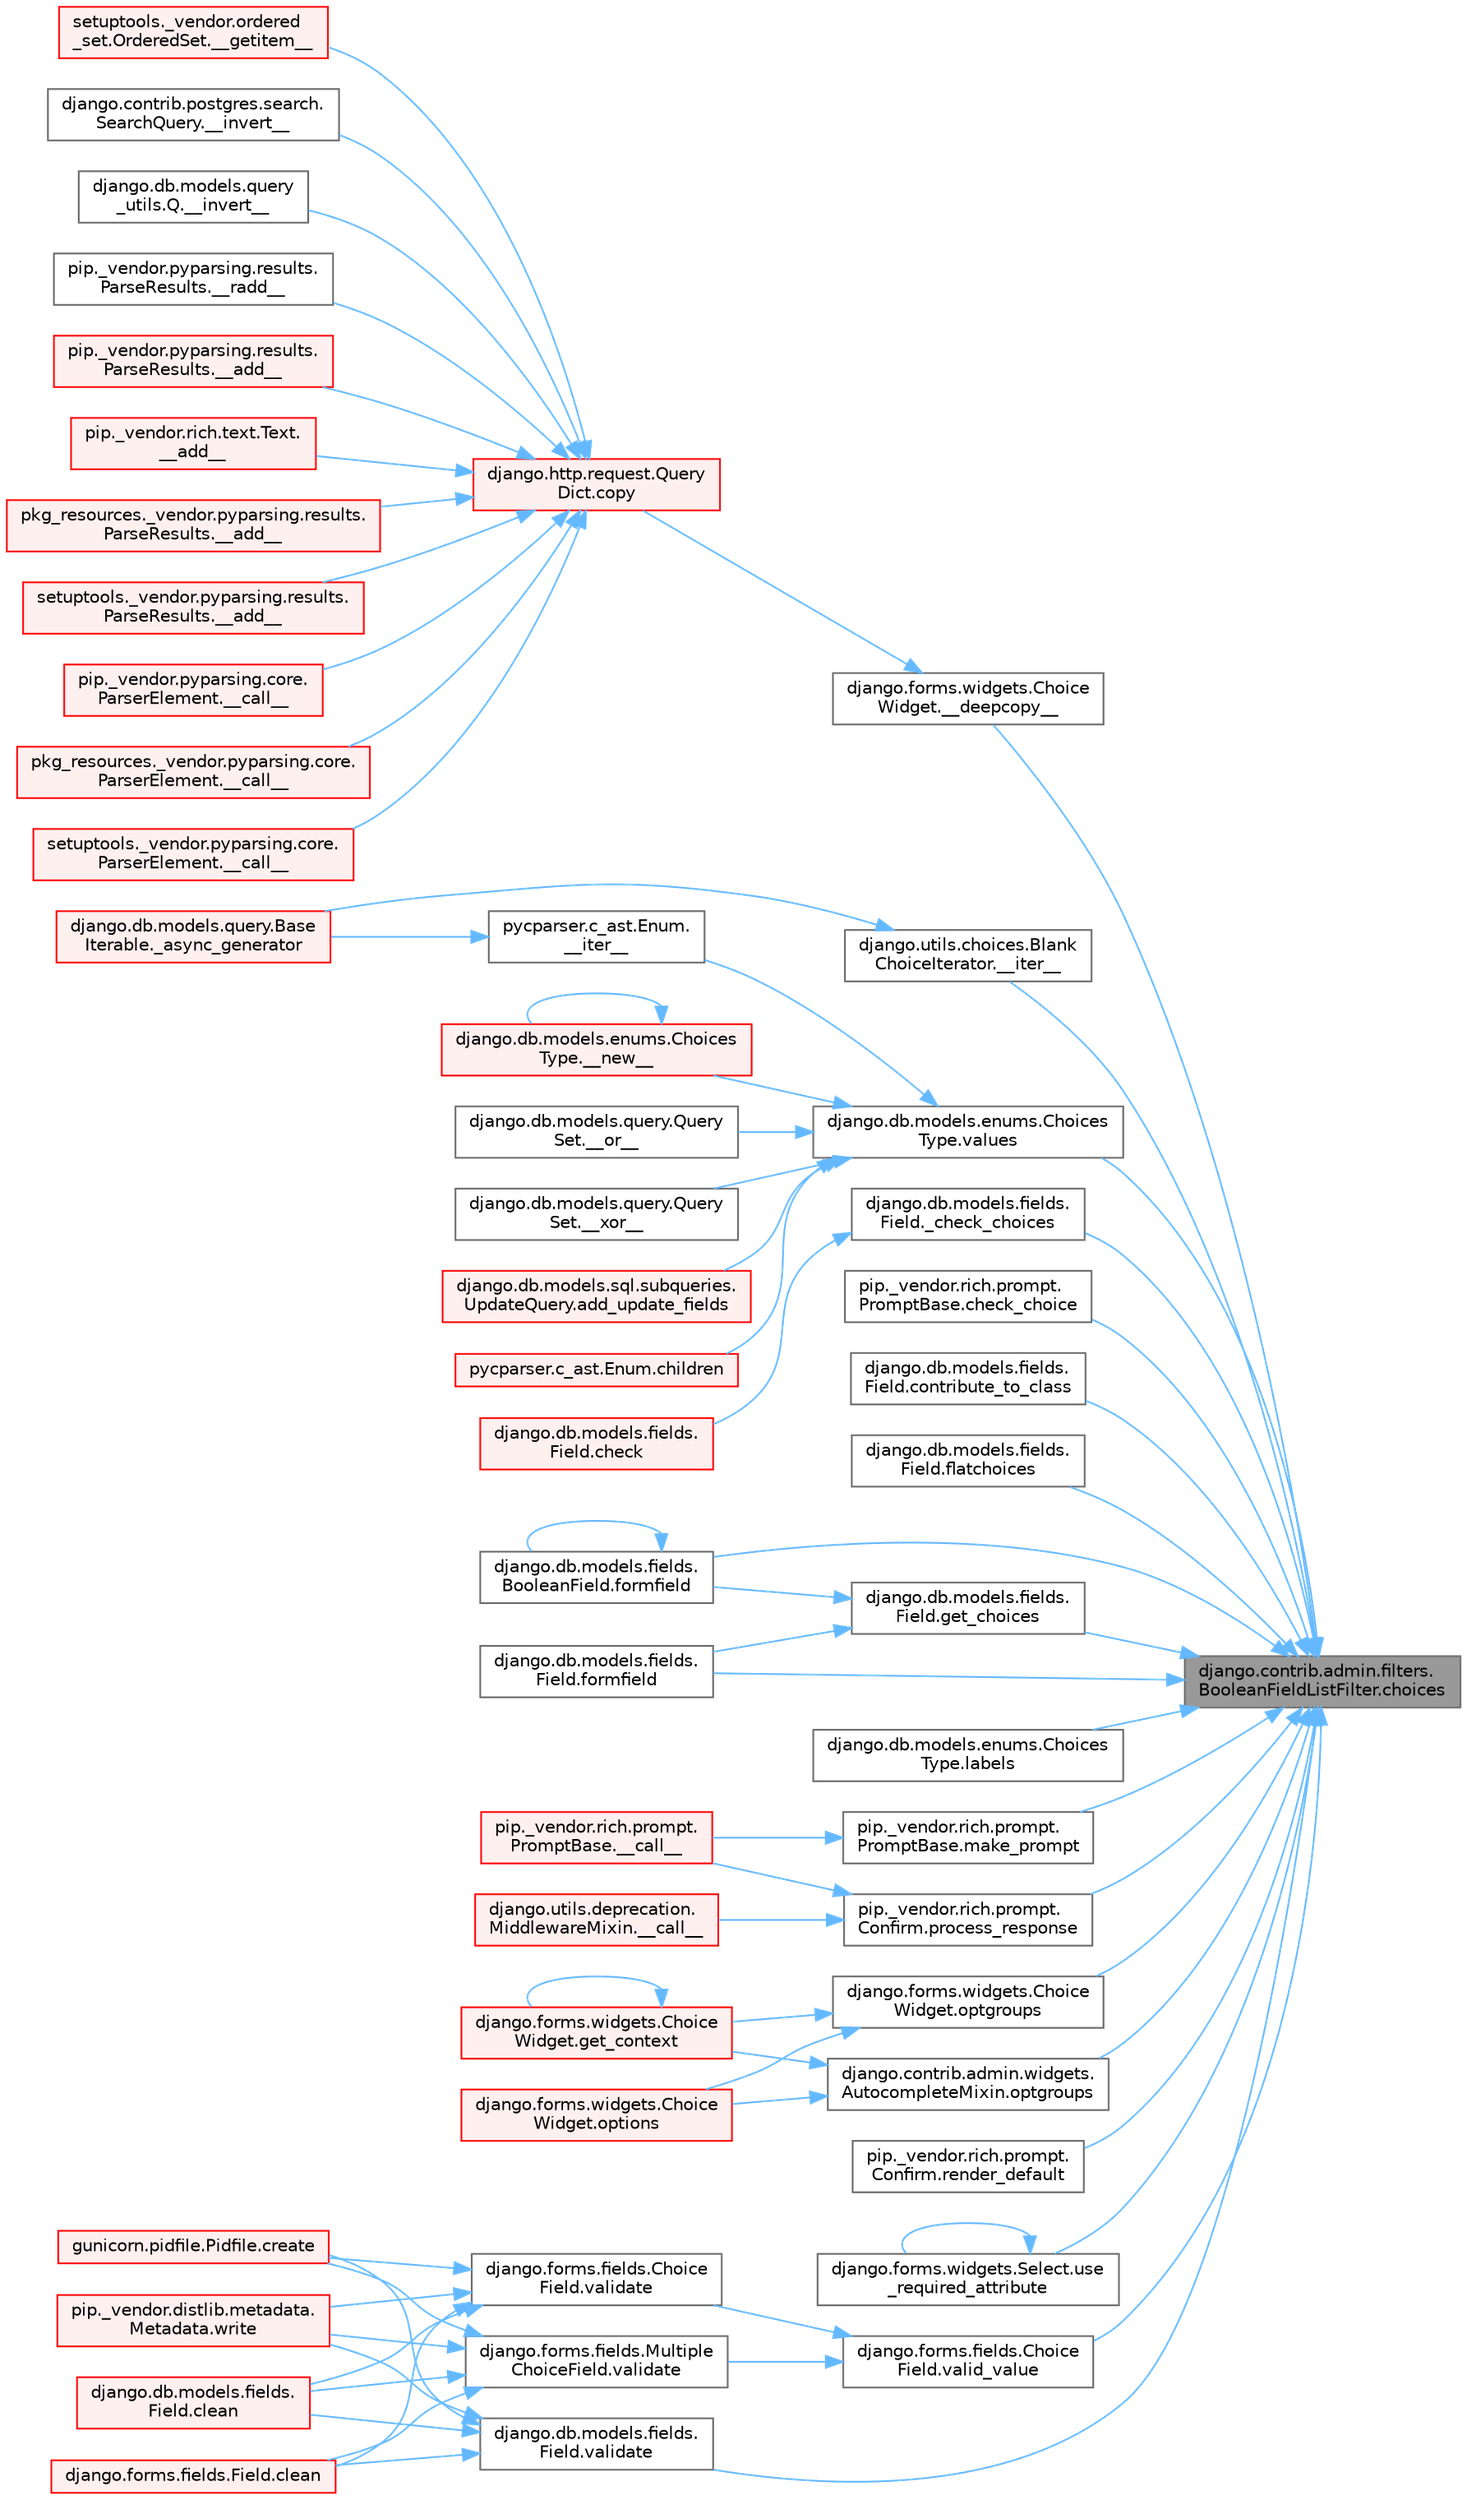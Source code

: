 digraph "django.contrib.admin.filters.BooleanFieldListFilter.choices"
{
 // LATEX_PDF_SIZE
  bgcolor="transparent";
  edge [fontname=Helvetica,fontsize=10,labelfontname=Helvetica,labelfontsize=10];
  node [fontname=Helvetica,fontsize=10,shape=box,height=0.2,width=0.4];
  rankdir="RL";
  Node1 [id="Node000001",label="django.contrib.admin.filters.\lBooleanFieldListFilter.choices",height=0.2,width=0.4,color="gray40", fillcolor="grey60", style="filled", fontcolor="black",tooltip=" "];
  Node1 -> Node2 [id="edge1_Node000001_Node000002",dir="back",color="steelblue1",style="solid",tooltip=" "];
  Node2 [id="Node000002",label="django.forms.widgets.Choice\lWidget.__deepcopy__",height=0.2,width=0.4,color="grey40", fillcolor="white", style="filled",URL="$classdjango_1_1forms_1_1widgets_1_1_choice_widget.html#a3fe004c218f5c484957a8ec94ea791e0",tooltip=" "];
  Node2 -> Node3 [id="edge2_Node000002_Node000003",dir="back",color="steelblue1",style="solid",tooltip=" "];
  Node3 [id="Node000003",label="django.http.request.Query\lDict.copy",height=0.2,width=0.4,color="red", fillcolor="#FFF0F0", style="filled",URL="$classdjango_1_1http_1_1request_1_1_query_dict.html#ada9e4956e62868c5587b9ffde7b358b5",tooltip=" "];
  Node3 -> Node4 [id="edge3_Node000003_Node000004",dir="back",color="steelblue1",style="solid",tooltip=" "];
  Node4 [id="Node000004",label="pip._vendor.pyparsing.results.\lParseResults.__add__",height=0.2,width=0.4,color="red", fillcolor="#FFF0F0", style="filled",URL="$classpip_1_1__vendor_1_1pyparsing_1_1results_1_1_parse_results.html#a3d042ec44a5277aec415d0527b3aa0f2",tooltip=" "];
  Node3 -> Node6 [id="edge4_Node000003_Node000006",dir="back",color="steelblue1",style="solid",tooltip=" "];
  Node6 [id="Node000006",label="pip._vendor.rich.text.Text.\l__add__",height=0.2,width=0.4,color="red", fillcolor="#FFF0F0", style="filled",URL="$classpip_1_1__vendor_1_1rich_1_1text_1_1_text.html#a53ddbcca645bcd523cc7875ede6a2691",tooltip=" "];
  Node3 -> Node7 [id="edge5_Node000003_Node000007",dir="back",color="steelblue1",style="solid",tooltip=" "];
  Node7 [id="Node000007",label="pkg_resources._vendor.pyparsing.results.\lParseResults.__add__",height=0.2,width=0.4,color="red", fillcolor="#FFF0F0", style="filled",URL="$classpkg__resources_1_1__vendor_1_1pyparsing_1_1results_1_1_parse_results.html#aac08c0df1060499bad944971ca3442b9",tooltip=" "];
  Node3 -> Node8 [id="edge6_Node000003_Node000008",dir="back",color="steelblue1",style="solid",tooltip=" "];
  Node8 [id="Node000008",label="setuptools._vendor.pyparsing.results.\lParseResults.__add__",height=0.2,width=0.4,color="red", fillcolor="#FFF0F0", style="filled",URL="$classsetuptools_1_1__vendor_1_1pyparsing_1_1results_1_1_parse_results.html#afddc4e6ba70870fb80a50fb1f12f43e3",tooltip=" "];
  Node3 -> Node9 [id="edge7_Node000003_Node000009",dir="back",color="steelblue1",style="solid",tooltip=" "];
  Node9 [id="Node000009",label="pip._vendor.pyparsing.core.\lParserElement.__call__",height=0.2,width=0.4,color="red", fillcolor="#FFF0F0", style="filled",URL="$classpip_1_1__vendor_1_1pyparsing_1_1core_1_1_parser_element.html#a2f5f22bc974026e007e59ad948002d7d",tooltip=" "];
  Node3 -> Node12 [id="edge8_Node000003_Node000012",dir="back",color="steelblue1",style="solid",tooltip=" "];
  Node12 [id="Node000012",label="pkg_resources._vendor.pyparsing.core.\lParserElement.__call__",height=0.2,width=0.4,color="red", fillcolor="#FFF0F0", style="filled",URL="$classpkg__resources_1_1__vendor_1_1pyparsing_1_1core_1_1_parser_element.html#afcbb17119d97bfa6d626db404fc46c5d",tooltip=" "];
  Node3 -> Node13 [id="edge9_Node000003_Node000013",dir="back",color="steelblue1",style="solid",tooltip=" "];
  Node13 [id="Node000013",label="setuptools._vendor.pyparsing.core.\lParserElement.__call__",height=0.2,width=0.4,color="red", fillcolor="#FFF0F0", style="filled",URL="$classsetuptools_1_1__vendor_1_1pyparsing_1_1core_1_1_parser_element.html#a28d20326a3f54e2777adc97073328291",tooltip=" "];
  Node3 -> Node14 [id="edge10_Node000003_Node000014",dir="back",color="steelblue1",style="solid",tooltip=" "];
  Node14 [id="Node000014",label="setuptools._vendor.ordered\l_set.OrderedSet.__getitem__",height=0.2,width=0.4,color="red", fillcolor="#FFF0F0", style="filled",URL="$classsetuptools_1_1__vendor_1_1ordered__set_1_1_ordered_set.html#aaa8657c0e85788ac2555cc46176b060c",tooltip=" "];
  Node3 -> Node140 [id="edge11_Node000003_Node000140",dir="back",color="steelblue1",style="solid",tooltip=" "];
  Node140 [id="Node000140",label="django.contrib.postgres.search.\lSearchQuery.__invert__",height=0.2,width=0.4,color="grey40", fillcolor="white", style="filled",URL="$classdjango_1_1contrib_1_1postgres_1_1search_1_1_search_query.html#ac6a7b74e22559ee2d0e348855bb3d42f",tooltip=" "];
  Node3 -> Node141 [id="edge12_Node000003_Node000141",dir="back",color="steelblue1",style="solid",tooltip=" "];
  Node141 [id="Node000141",label="django.db.models.query\l_utils.Q.__invert__",height=0.2,width=0.4,color="grey40", fillcolor="white", style="filled",URL="$classdjango_1_1db_1_1models_1_1query__utils_1_1_q.html#aaeda3970880cceb191cb640593f80bdf",tooltip=" "];
  Node3 -> Node142 [id="edge13_Node000003_Node000142",dir="back",color="steelblue1",style="solid",tooltip=" "];
  Node142 [id="Node000142",label="pip._vendor.pyparsing.results.\lParseResults.__radd__",height=0.2,width=0.4,color="grey40", fillcolor="white", style="filled",URL="$classpip_1_1__vendor_1_1pyparsing_1_1results_1_1_parse_results.html#afe7d2f27df6497e29cb2cfcd08d8dd40",tooltip=" "];
  Node1 -> Node1914 [id="edge14_Node000001_Node001914",dir="back",color="steelblue1",style="solid",tooltip=" "];
  Node1914 [id="Node001914",label="django.utils.choices.Blank\lChoiceIterator.__iter__",height=0.2,width=0.4,color="grey40", fillcolor="white", style="filled",URL="$classdjango_1_1utils_1_1choices_1_1_blank_choice_iterator.html#a83883a0851404184ed94b56a38715f8e",tooltip=" "];
  Node1914 -> Node67 [id="edge15_Node001914_Node000067",dir="back",color="steelblue1",style="solid",tooltip=" "];
  Node67 [id="Node000067",label="django.db.models.query.Base\lIterable._async_generator",height=0.2,width=0.4,color="red", fillcolor="#FFF0F0", style="filled",URL="$classdjango_1_1db_1_1models_1_1query_1_1_base_iterable.html#a3ecc2267976bc6628d1fe84d78355144",tooltip=" "];
  Node1 -> Node1915 [id="edge16_Node000001_Node001915",dir="back",color="steelblue1",style="solid",tooltip=" "];
  Node1915 [id="Node001915",label="django.db.models.fields.\lField._check_choices",height=0.2,width=0.4,color="grey40", fillcolor="white", style="filled",URL="$classdjango_1_1db_1_1models_1_1fields_1_1_field.html#acf8bd6b9414101bc7f8649f2e0a56ec4",tooltip=" "];
  Node1915 -> Node1137 [id="edge17_Node001915_Node001137",dir="back",color="steelblue1",style="solid",tooltip=" "];
  Node1137 [id="Node001137",label="django.db.models.fields.\lField.check",height=0.2,width=0.4,color="red", fillcolor="#FFF0F0", style="filled",URL="$classdjango_1_1db_1_1models_1_1fields_1_1_field.html#ad2ebd34e73f0b1ff16ba6b6f155633ac",tooltip=" "];
  Node1 -> Node1916 [id="edge18_Node000001_Node001916",dir="back",color="steelblue1",style="solid",tooltip=" "];
  Node1916 [id="Node001916",label="pip._vendor.rich.prompt.\lPromptBase.check_choice",height=0.2,width=0.4,color="grey40", fillcolor="white", style="filled",URL="$classpip_1_1__vendor_1_1rich_1_1prompt_1_1_prompt_base.html#afb95444d1525fc225a641998b21c5f5d",tooltip=" "];
  Node1 -> Node1694 [id="edge19_Node000001_Node001694",dir="back",color="steelblue1",style="solid",tooltip=" "];
  Node1694 [id="Node001694",label="django.db.models.fields.\lField.contribute_to_class",height=0.2,width=0.4,color="grey40", fillcolor="white", style="filled",URL="$classdjango_1_1db_1_1models_1_1fields_1_1_field.html#a355f0f7a7b574b360c8c02b3aded721e",tooltip=" "];
  Node1 -> Node1917 [id="edge20_Node000001_Node001917",dir="back",color="steelblue1",style="solid",tooltip=" "];
  Node1917 [id="Node001917",label="django.db.models.fields.\lField.flatchoices",height=0.2,width=0.4,color="grey40", fillcolor="white", style="filled",URL="$classdjango_1_1db_1_1models_1_1fields_1_1_field.html#a4745acd179edb419abbb240d25edc08c",tooltip=" "];
  Node1 -> Node1918 [id="edge21_Node000001_Node001918",dir="back",color="steelblue1",style="solid",tooltip=" "];
  Node1918 [id="Node001918",label="django.db.models.fields.\lBooleanField.formfield",height=0.2,width=0.4,color="grey40", fillcolor="white", style="filled",URL="$classdjango_1_1db_1_1models_1_1fields_1_1_boolean_field.html#af37d409be823394375dcf0f083b2eb0b",tooltip=" "];
  Node1918 -> Node1918 [id="edge22_Node001918_Node001918",dir="back",color="steelblue1",style="solid",tooltip=" "];
  Node1 -> Node1919 [id="edge23_Node000001_Node001919",dir="back",color="steelblue1",style="solid",tooltip=" "];
  Node1919 [id="Node001919",label="django.db.models.fields.\lField.formfield",height=0.2,width=0.4,color="grey40", fillcolor="white", style="filled",URL="$classdjango_1_1db_1_1models_1_1fields_1_1_field.html#a1822195647a4e308ad17ccbeab6ea120",tooltip=" "];
  Node1 -> Node1920 [id="edge24_Node000001_Node001920",dir="back",color="steelblue1",style="solid",tooltip=" "];
  Node1920 [id="Node001920",label="django.db.models.fields.\lField.get_choices",height=0.2,width=0.4,color="grey40", fillcolor="white", style="filled",URL="$classdjango_1_1db_1_1models_1_1fields_1_1_field.html#a069330afd09584ac99e33b858b9fddb7",tooltip=" "];
  Node1920 -> Node1918 [id="edge25_Node001920_Node001918",dir="back",color="steelblue1",style="solid",tooltip=" "];
  Node1920 -> Node1919 [id="edge26_Node001920_Node001919",dir="back",color="steelblue1",style="solid",tooltip=" "];
  Node1 -> Node1921 [id="edge27_Node000001_Node001921",dir="back",color="steelblue1",style="solid",tooltip=" "];
  Node1921 [id="Node001921",label="django.db.models.enums.Choices\lType.labels",height=0.2,width=0.4,color="grey40", fillcolor="white", style="filled",URL="$classdjango_1_1db_1_1models_1_1enums_1_1_choices_type.html#a97c4057e06c40c18bb3abdf66a227c5f",tooltip=" "];
  Node1 -> Node1922 [id="edge28_Node000001_Node001922",dir="back",color="steelblue1",style="solid",tooltip=" "];
  Node1922 [id="Node001922",label="pip._vendor.rich.prompt.\lPromptBase.make_prompt",height=0.2,width=0.4,color="grey40", fillcolor="white", style="filled",URL="$classpip_1_1__vendor_1_1rich_1_1prompt_1_1_prompt_base.html#a237cd3a31657844ed707b3751da73760",tooltip=" "];
  Node1922 -> Node1923 [id="edge29_Node001922_Node001923",dir="back",color="steelblue1",style="solid",tooltip=" "];
  Node1923 [id="Node001923",label="pip._vendor.rich.prompt.\lPromptBase.__call__",height=0.2,width=0.4,color="red", fillcolor="#FFF0F0", style="filled",URL="$classpip_1_1__vendor_1_1rich_1_1prompt_1_1_prompt_base.html#ab74f16338003fbd557e0e2fa1b21d50d",tooltip=" "];
  Node1 -> Node1924 [id="edge30_Node000001_Node001924",dir="back",color="steelblue1",style="solid",tooltip=" "];
  Node1924 [id="Node001924",label="django.contrib.admin.widgets.\lAutocompleteMixin.optgroups",height=0.2,width=0.4,color="grey40", fillcolor="white", style="filled",URL="$classdjango_1_1contrib_1_1admin_1_1widgets_1_1_autocomplete_mixin.html#a638ff1cf500030285676b090c8eee8f9",tooltip=" "];
  Node1924 -> Node1925 [id="edge31_Node001924_Node001925",dir="back",color="steelblue1",style="solid",tooltip=" "];
  Node1925 [id="Node001925",label="django.forms.widgets.Choice\lWidget.get_context",height=0.2,width=0.4,color="red", fillcolor="#FFF0F0", style="filled",URL="$classdjango_1_1forms_1_1widgets_1_1_choice_widget.html#a31e20981027ba50f51362ea6f9083ae1",tooltip=" "];
  Node1925 -> Node1925 [id="edge32_Node001925_Node001925",dir="back",color="steelblue1",style="solid",tooltip=" "];
  Node1924 -> Node1926 [id="edge33_Node001924_Node001926",dir="back",color="steelblue1",style="solid",tooltip=" "];
  Node1926 [id="Node001926",label="django.forms.widgets.Choice\lWidget.options",height=0.2,width=0.4,color="red", fillcolor="#FFF0F0", style="filled",URL="$classdjango_1_1forms_1_1widgets_1_1_choice_widget.html#a8575b90386fc2027f38ea00133cef250",tooltip=" "];
  Node1 -> Node1927 [id="edge34_Node000001_Node001927",dir="back",color="steelblue1",style="solid",tooltip=" "];
  Node1927 [id="Node001927",label="django.forms.widgets.Choice\lWidget.optgroups",height=0.2,width=0.4,color="grey40", fillcolor="white", style="filled",URL="$classdjango_1_1forms_1_1widgets_1_1_choice_widget.html#af1d09b0d42de6f6f30d2f9d577cf2fb4",tooltip=" "];
  Node1927 -> Node1925 [id="edge35_Node001927_Node001925",dir="back",color="steelblue1",style="solid",tooltip=" "];
  Node1927 -> Node1926 [id="edge36_Node001927_Node001926",dir="back",color="steelblue1",style="solid",tooltip=" "];
  Node1 -> Node1928 [id="edge37_Node000001_Node001928",dir="back",color="steelblue1",style="solid",tooltip=" "];
  Node1928 [id="Node001928",label="pip._vendor.rich.prompt.\lConfirm.process_response",height=0.2,width=0.4,color="grey40", fillcolor="white", style="filled",URL="$classpip_1_1__vendor_1_1rich_1_1prompt_1_1_confirm.html#ae555128523e3287490f93105d2b87a33",tooltip=" "];
  Node1928 -> Node1929 [id="edge38_Node001928_Node001929",dir="back",color="steelblue1",style="solid",tooltip=" "];
  Node1929 [id="Node001929",label="django.utils.deprecation.\lMiddlewareMixin.__call__",height=0.2,width=0.4,color="red", fillcolor="#FFF0F0", style="filled",URL="$classdjango_1_1utils_1_1deprecation_1_1_middleware_mixin.html#a7d9fe62fd0c073a7c43189eede078db5",tooltip=" "];
  Node1928 -> Node1923 [id="edge39_Node001928_Node001923",dir="back",color="steelblue1",style="solid",tooltip=" "];
  Node1 -> Node1930 [id="edge40_Node000001_Node001930",dir="back",color="steelblue1",style="solid",tooltip=" "];
  Node1930 [id="Node001930",label="pip._vendor.rich.prompt.\lConfirm.render_default",height=0.2,width=0.4,color="grey40", fillcolor="white", style="filled",URL="$classpip_1_1__vendor_1_1rich_1_1prompt_1_1_confirm.html#ae058a3415168be8abd7e035dd0dc7d26",tooltip=" "];
  Node1 -> Node1931 [id="edge41_Node000001_Node001931",dir="back",color="steelblue1",style="solid",tooltip=" "];
  Node1931 [id="Node001931",label="django.forms.widgets.Select.use\l_required_attribute",height=0.2,width=0.4,color="grey40", fillcolor="white", style="filled",URL="$classdjango_1_1forms_1_1widgets_1_1_select.html#afdd84d0e57a74ae77333ce01570a54b2",tooltip=" "];
  Node1931 -> Node1931 [id="edge42_Node001931_Node001931",dir="back",color="steelblue1",style="solid",tooltip=" "];
  Node1 -> Node1932 [id="edge43_Node000001_Node001932",dir="back",color="steelblue1",style="solid",tooltip=" "];
  Node1932 [id="Node001932",label="django.forms.fields.Choice\lField.valid_value",height=0.2,width=0.4,color="grey40", fillcolor="white", style="filled",URL="$classdjango_1_1forms_1_1fields_1_1_choice_field.html#a10db76e16859477580fc5457dc854c94",tooltip=" "];
  Node1932 -> Node1933 [id="edge44_Node001932_Node001933",dir="back",color="steelblue1",style="solid",tooltip=" "];
  Node1933 [id="Node001933",label="django.forms.fields.Choice\lField.validate",height=0.2,width=0.4,color="grey40", fillcolor="white", style="filled",URL="$classdjango_1_1forms_1_1fields_1_1_choice_field.html#ae386cdf0dfd6be4d5e2782d82979d8ec",tooltip=" "];
  Node1933 -> Node627 [id="edge45_Node001933_Node000627",dir="back",color="steelblue1",style="solid",tooltip=" "];
  Node627 [id="Node000627",label="django.db.models.fields.\lField.clean",height=0.2,width=0.4,color="red", fillcolor="#FFF0F0", style="filled",URL="$classdjango_1_1db_1_1models_1_1fields_1_1_field.html#a4882fa20e9148ee8315b937e9cea41bf",tooltip=" "];
  Node1933 -> Node1128 [id="edge46_Node001933_Node001128",dir="back",color="steelblue1",style="solid",tooltip=" "];
  Node1128 [id="Node001128",label="django.forms.fields.Field.clean",height=0.2,width=0.4,color="red", fillcolor="#FFF0F0", style="filled",URL="$classdjango_1_1forms_1_1fields_1_1_field.html#aee75acad433887bd31c6f298ebd77195",tooltip=" "];
  Node1933 -> Node1129 [id="edge47_Node001933_Node001129",dir="back",color="steelblue1",style="solid",tooltip=" "];
  Node1129 [id="Node001129",label="gunicorn.pidfile.Pidfile.create",height=0.2,width=0.4,color="red", fillcolor="#FFF0F0", style="filled",URL="$classgunicorn_1_1pidfile_1_1_pidfile.html#a739ebe5daa90135eb5ab41ed81b0e31d",tooltip=" "];
  Node1933 -> Node652 [id="edge48_Node001933_Node000652",dir="back",color="steelblue1",style="solid",tooltip=" "];
  Node652 [id="Node000652",label="pip._vendor.distlib.metadata.\lMetadata.write",height=0.2,width=0.4,color="red", fillcolor="#FFF0F0", style="filled",URL="$classpip_1_1__vendor_1_1distlib_1_1metadata_1_1_metadata.html#a1a2c54572ca133a21190923864249820",tooltip=" "];
  Node1932 -> Node1934 [id="edge49_Node001932_Node001934",dir="back",color="steelblue1",style="solid",tooltip=" "];
  Node1934 [id="Node001934",label="django.forms.fields.Multiple\lChoiceField.validate",height=0.2,width=0.4,color="grey40", fillcolor="white", style="filled",URL="$classdjango_1_1forms_1_1fields_1_1_multiple_choice_field.html#ae7fffc269f7747b6263f43b18462a97c",tooltip=" "];
  Node1934 -> Node627 [id="edge50_Node001934_Node000627",dir="back",color="steelblue1",style="solid",tooltip=" "];
  Node1934 -> Node1128 [id="edge51_Node001934_Node001128",dir="back",color="steelblue1",style="solid",tooltip=" "];
  Node1934 -> Node1129 [id="edge52_Node001934_Node001129",dir="back",color="steelblue1",style="solid",tooltip=" "];
  Node1934 -> Node652 [id="edge53_Node001934_Node000652",dir="back",color="steelblue1",style="solid",tooltip=" "];
  Node1 -> Node1935 [id="edge54_Node000001_Node001935",dir="back",color="steelblue1",style="solid",tooltip=" "];
  Node1935 [id="Node001935",label="django.db.models.fields.\lField.validate",height=0.2,width=0.4,color="grey40", fillcolor="white", style="filled",URL="$classdjango_1_1db_1_1models_1_1fields_1_1_field.html#ab7b116924eaa32831ac2bb565b7a4566",tooltip=" "];
  Node1935 -> Node627 [id="edge55_Node001935_Node000627",dir="back",color="steelblue1",style="solid",tooltip=" "];
  Node1935 -> Node1128 [id="edge56_Node001935_Node001128",dir="back",color="steelblue1",style="solid",tooltip=" "];
  Node1935 -> Node1129 [id="edge57_Node001935_Node001129",dir="back",color="steelblue1",style="solid",tooltip=" "];
  Node1935 -> Node652 [id="edge58_Node001935_Node000652",dir="back",color="steelblue1",style="solid",tooltip=" "];
  Node1 -> Node1936 [id="edge59_Node000001_Node001936",dir="back",color="steelblue1",style="solid",tooltip=" "];
  Node1936 [id="Node001936",label="django.db.models.enums.Choices\lType.values",height=0.2,width=0.4,color="grey40", fillcolor="white", style="filled",URL="$classdjango_1_1db_1_1models_1_1enums_1_1_choices_type.html#a6a25241e73ee5ff638ef5b424f5cb8e8",tooltip=" "];
  Node1936 -> Node1937 [id="edge60_Node001936_Node001937",dir="back",color="steelblue1",style="solid",tooltip=" "];
  Node1937 [id="Node001937",label="pycparser.c_ast.Enum.\l__iter__",height=0.2,width=0.4,color="grey40", fillcolor="white", style="filled",URL="$classpycparser_1_1c__ast_1_1_enum.html#ac208d6d9ff80e95c0fba7582b9a8c73c",tooltip=" "];
  Node1937 -> Node67 [id="edge61_Node001937_Node000067",dir="back",color="steelblue1",style="solid",tooltip=" "];
  Node1936 -> Node1938 [id="edge62_Node001936_Node001938",dir="back",color="steelblue1",style="solid",tooltip=" "];
  Node1938 [id="Node001938",label="django.db.models.enums.Choices\lType.__new__",height=0.2,width=0.4,color="red", fillcolor="#FFF0F0", style="filled",URL="$classdjango_1_1db_1_1models_1_1enums_1_1_choices_type.html#a973fedbb791aa7249348ddf93ba850d9",tooltip=" "];
  Node1938 -> Node1938 [id="edge63_Node001938_Node001938",dir="back",color="steelblue1",style="solid",tooltip=" "];
  Node1936 -> Node1959 [id="edge64_Node001936_Node001959",dir="back",color="steelblue1",style="solid",tooltip=" "];
  Node1959 [id="Node001959",label="django.db.models.query.Query\lSet.__or__",height=0.2,width=0.4,color="grey40", fillcolor="white", style="filled",URL="$classdjango_1_1db_1_1models_1_1query_1_1_query_set.html#a18f4b3ceae0b656cb63b0d6e1183b9f5",tooltip=" "];
  Node1936 -> Node1960 [id="edge65_Node001936_Node001960",dir="back",color="steelblue1",style="solid",tooltip=" "];
  Node1960 [id="Node001960",label="django.db.models.query.Query\lSet.__xor__",height=0.2,width=0.4,color="grey40", fillcolor="white", style="filled",URL="$classdjango_1_1db_1_1models_1_1query_1_1_query_set.html#a47723ace6e8fca37b47a2e6583a9ad1d",tooltip=" "];
  Node1936 -> Node1961 [id="edge66_Node001936_Node001961",dir="back",color="steelblue1",style="solid",tooltip=" "];
  Node1961 [id="Node001961",label="django.db.models.sql.subqueries.\lUpdateQuery.add_update_fields",height=0.2,width=0.4,color="red", fillcolor="#FFF0F0", style="filled",URL="$classdjango_1_1db_1_1models_1_1sql_1_1subqueries_1_1_update_query.html#a80740a116ccc43f8985298259c5259c1",tooltip=" "];
  Node1936 -> Node1964 [id="edge67_Node001936_Node001964",dir="back",color="steelblue1",style="solid",tooltip=" "];
  Node1964 [id="Node001964",label="pycparser.c_ast.Enum.children",height=0.2,width=0.4,color="red", fillcolor="#FFF0F0", style="filled",URL="$classpycparser_1_1c__ast_1_1_enum.html#a7a63e81ed8ae813ea8db365d05a67649",tooltip=" "];
}
